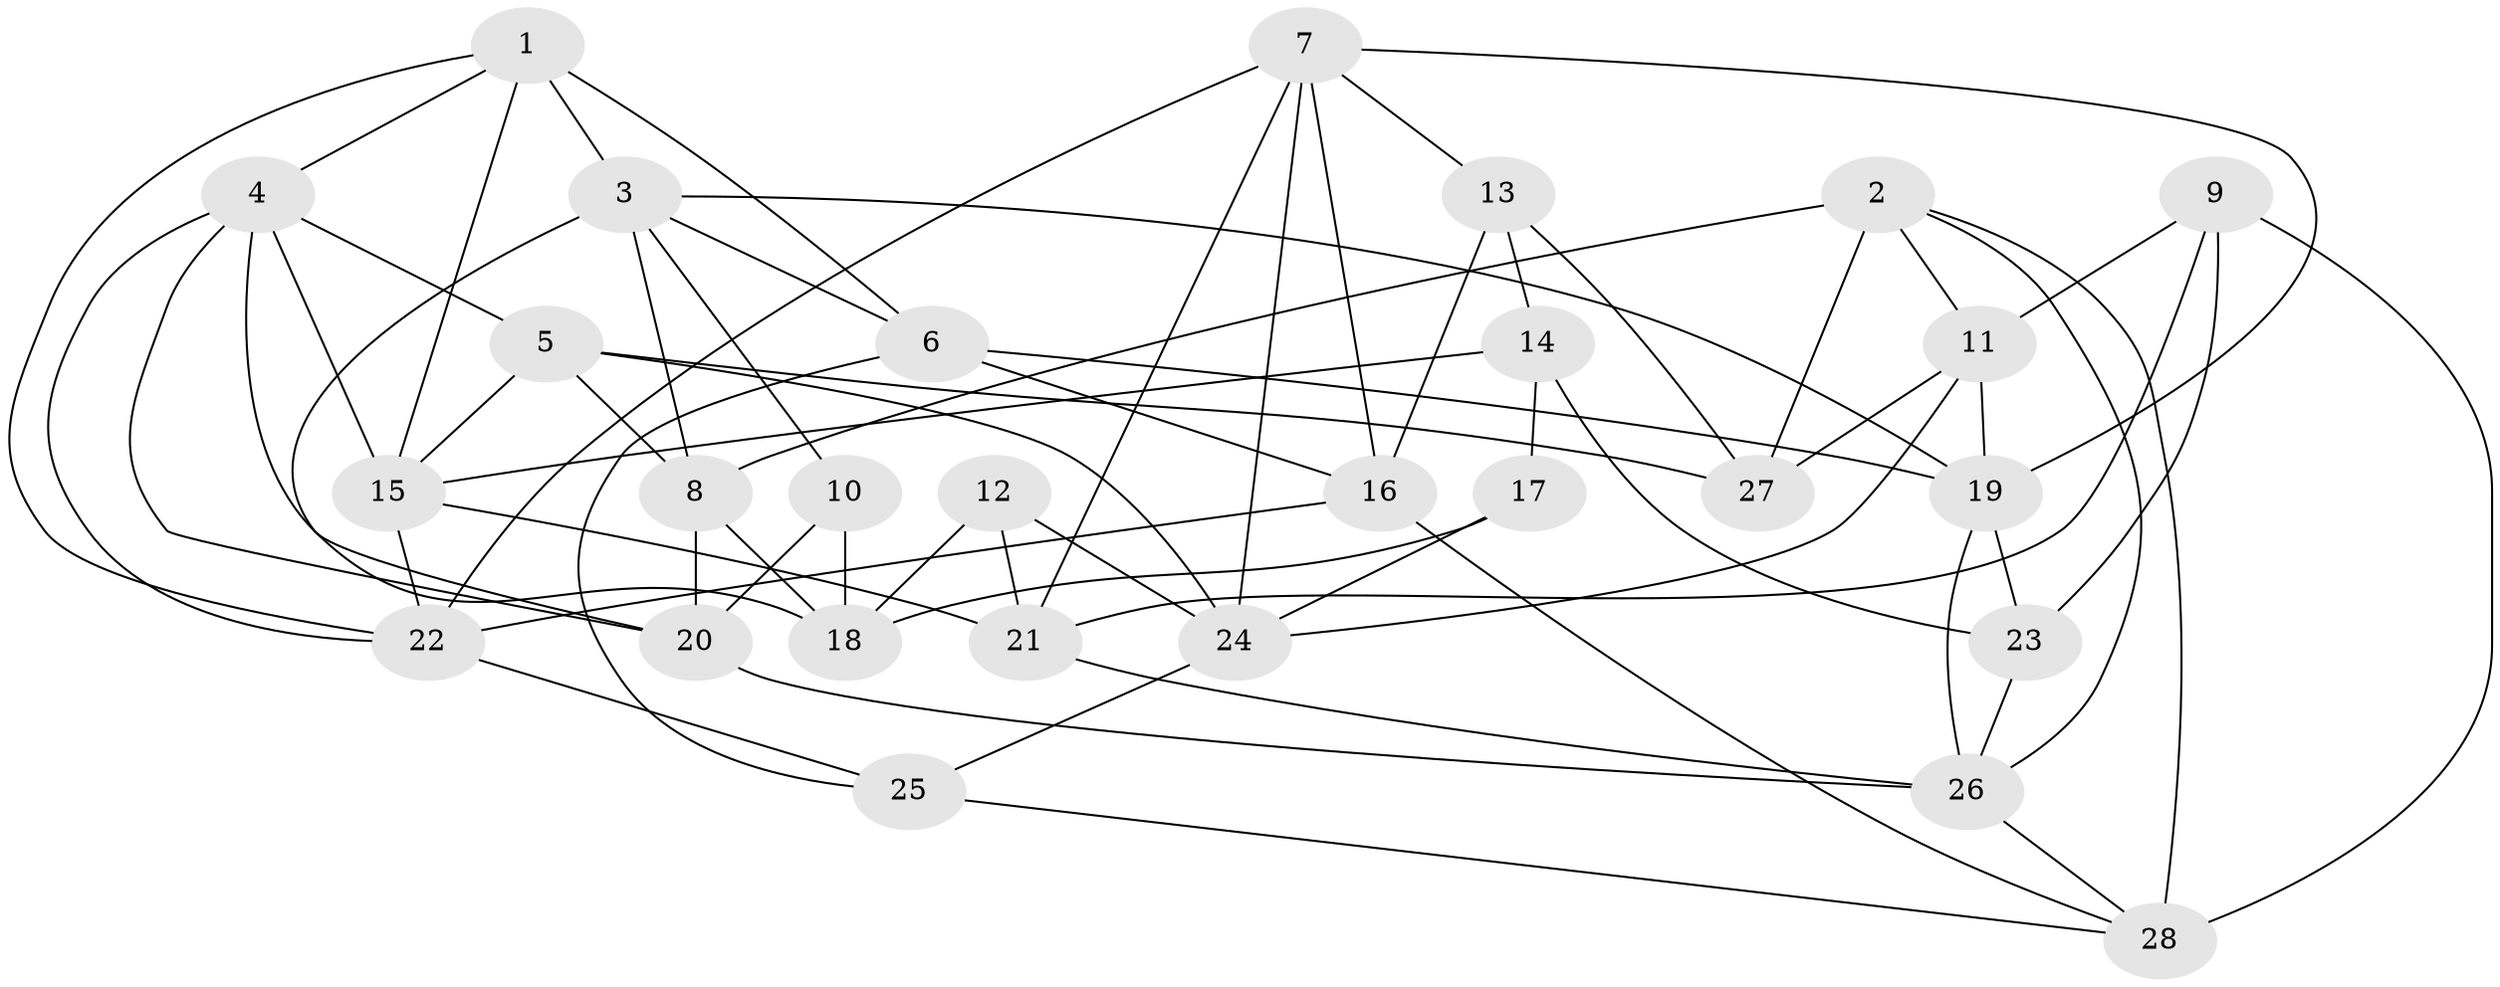 // original degree distribution, {4: 1.0}
// Generated by graph-tools (version 1.1) at 2025/02/03/09/25 03:02:56]
// undirected, 28 vertices, 68 edges
graph export_dot {
graph [start="1"]
  node [color=gray90,style=filled];
  1;
  2;
  3;
  4;
  5;
  6;
  7;
  8;
  9;
  10;
  11;
  12;
  13;
  14;
  15;
  16;
  17;
  18;
  19;
  20;
  21;
  22;
  23;
  24;
  25;
  26;
  27;
  28;
  1 -- 3 [weight=1.0];
  1 -- 4 [weight=1.0];
  1 -- 6 [weight=2.0];
  1 -- 15 [weight=1.0];
  1 -- 22 [weight=1.0];
  2 -- 8 [weight=1.0];
  2 -- 11 [weight=1.0];
  2 -- 26 [weight=1.0];
  2 -- 27 [weight=2.0];
  2 -- 28 [weight=1.0];
  3 -- 6 [weight=1.0];
  3 -- 8 [weight=1.0];
  3 -- 10 [weight=1.0];
  3 -- 19 [weight=1.0];
  3 -- 20 [weight=1.0];
  4 -- 5 [weight=1.0];
  4 -- 15 [weight=1.0];
  4 -- 18 [weight=1.0];
  4 -- 20 [weight=1.0];
  4 -- 22 [weight=1.0];
  5 -- 8 [weight=1.0];
  5 -- 15 [weight=1.0];
  5 -- 24 [weight=1.0];
  5 -- 27 [weight=2.0];
  6 -- 16 [weight=1.0];
  6 -- 19 [weight=1.0];
  6 -- 25 [weight=1.0];
  7 -- 13 [weight=1.0];
  7 -- 16 [weight=1.0];
  7 -- 19 [weight=1.0];
  7 -- 21 [weight=1.0];
  7 -- 22 [weight=1.0];
  7 -- 24 [weight=1.0];
  8 -- 18 [weight=2.0];
  8 -- 20 [weight=1.0];
  9 -- 11 [weight=2.0];
  9 -- 21 [weight=1.0];
  9 -- 23 [weight=1.0];
  9 -- 28 [weight=2.0];
  10 -- 18 [weight=1.0];
  10 -- 20 [weight=2.0];
  11 -- 19 [weight=1.0];
  11 -- 24 [weight=1.0];
  11 -- 27 [weight=1.0];
  12 -- 18 [weight=1.0];
  12 -- 21 [weight=2.0];
  12 -- 24 [weight=1.0];
  13 -- 14 [weight=2.0];
  13 -- 16 [weight=2.0];
  13 -- 27 [weight=1.0];
  14 -- 15 [weight=1.0];
  14 -- 17 [weight=2.0];
  14 -- 23 [weight=1.0];
  15 -- 21 [weight=1.0];
  15 -- 22 [weight=1.0];
  16 -- 22 [weight=1.0];
  16 -- 28 [weight=1.0];
  17 -- 18 [weight=1.0];
  17 -- 24 [weight=1.0];
  19 -- 23 [weight=1.0];
  19 -- 26 [weight=1.0];
  20 -- 26 [weight=1.0];
  21 -- 26 [weight=1.0];
  22 -- 25 [weight=1.0];
  23 -- 26 [weight=1.0];
  24 -- 25 [weight=1.0];
  25 -- 28 [weight=1.0];
  26 -- 28 [weight=1.0];
}
